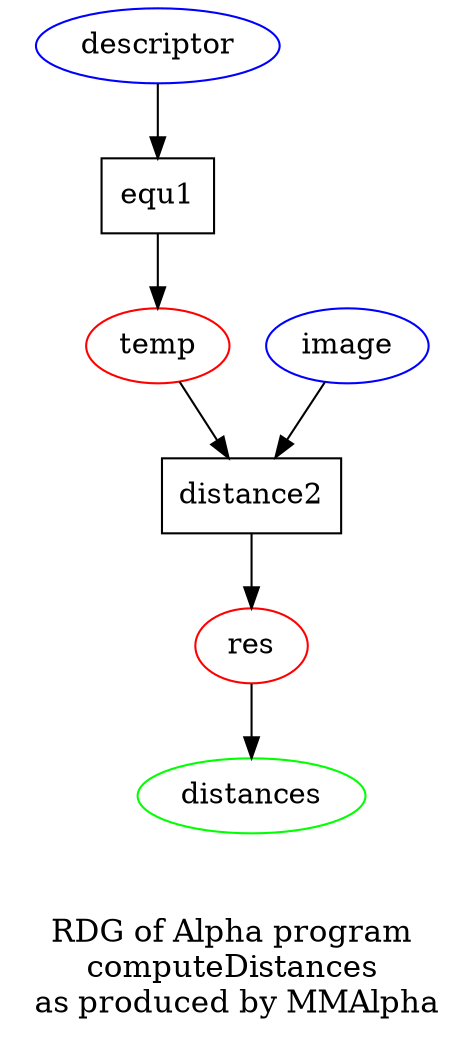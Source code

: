 digraph computeDistances {
	node [shape=ellipse color = "blue"]; descriptor; image
	node [shape=ellipse color = "green"]; distances
	node [shape=rectangle color = "black"]; equ1; distance2
	node [shape = ellipse  color = "red" ]

	descriptor -> equ1
	equ1 -> temp
	distance2 -> res
	image -> distance2
	temp -> distance2
	res -> distances
	label = "\n\nRDG of Alpha program\ncomputeDistances\n as produced by MMAlpha"
	fontsize=15
}